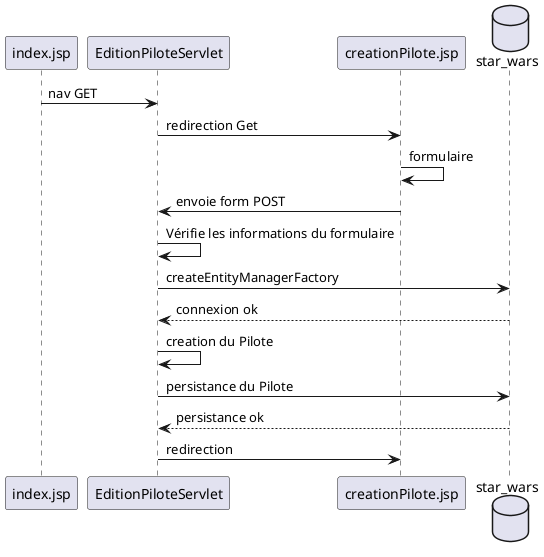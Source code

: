 @startuml creationPilote
participant index.jsp as accueil
participant EditionPiloteServlet as serlvet
participant creationPilote.jsp as creation
database star_wars as bdd

accueil -> serlvet: nav GET
serlvet -> creation : redirection Get
creation -> creation : formulaire
creation -> serlvet : envoie form POST
serlvet -> serlvet : Vérifie les informations du formulaire
serlvet -> bdd : createEntityManagerFactory
bdd --> serlvet : connexion ok
serlvet -> serlvet : creation du Pilote
serlvet -> bdd : persistance du Pilote
bdd --> serlvet: persistance ok
serlvet -> creation : redirection
@enduml